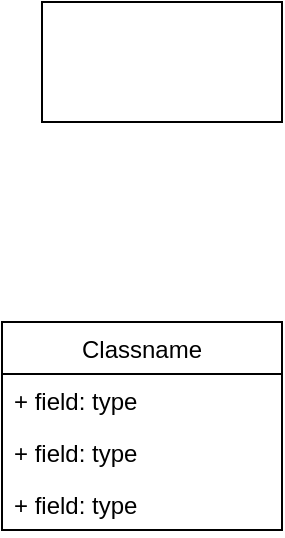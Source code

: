 <mxfile version="13.5.3" type="github">
  <diagram id="wDbm-2zURnW9k7j10IJ0" name="Page-1">
    <mxGraphModel dx="898" dy="542" grid="1" gridSize="10" guides="1" tooltips="1" connect="1" arrows="1" fold="1" page="1" pageScale="1" pageWidth="827" pageHeight="1169" math="0" shadow="0">
      <root>
        <mxCell id="0" />
        <mxCell id="1" parent="0" />
        <mxCell id="iucFjoSQcTGBIin1c3eh-1" value="" style="rounded=0;whiteSpace=wrap;html=1;" parent="1" vertex="1">
          <mxGeometry x="140" y="80" width="120" height="60" as="geometry" />
        </mxCell>
        <mxCell id="v_3ZYqmy4k0CwQI16yYP-1" value="Classname" style="swimlane;fontStyle=0;childLayout=stackLayout;horizontal=1;startSize=26;fillColor=none;horizontalStack=0;resizeParent=1;resizeParentMax=0;resizeLast=0;collapsible=1;marginBottom=0;" vertex="1" parent="1">
          <mxGeometry x="120" y="240" width="140" height="104" as="geometry" />
        </mxCell>
        <mxCell id="v_3ZYqmy4k0CwQI16yYP-2" value="+ field: type" style="text;strokeColor=none;fillColor=none;align=left;verticalAlign=top;spacingLeft=4;spacingRight=4;overflow=hidden;rotatable=0;points=[[0,0.5],[1,0.5]];portConstraint=eastwest;" vertex="1" parent="v_3ZYqmy4k0CwQI16yYP-1">
          <mxGeometry y="26" width="140" height="26" as="geometry" />
        </mxCell>
        <mxCell id="v_3ZYqmy4k0CwQI16yYP-3" value="+ field: type" style="text;strokeColor=none;fillColor=none;align=left;verticalAlign=top;spacingLeft=4;spacingRight=4;overflow=hidden;rotatable=0;points=[[0,0.5],[1,0.5]];portConstraint=eastwest;" vertex="1" parent="v_3ZYqmy4k0CwQI16yYP-1">
          <mxGeometry y="52" width="140" height="26" as="geometry" />
        </mxCell>
        <mxCell id="v_3ZYqmy4k0CwQI16yYP-4" value="+ field: type" style="text;strokeColor=none;fillColor=none;align=left;verticalAlign=top;spacingLeft=4;spacingRight=4;overflow=hidden;rotatable=0;points=[[0,0.5],[1,0.5]];portConstraint=eastwest;" vertex="1" parent="v_3ZYqmy4k0CwQI16yYP-1">
          <mxGeometry y="78" width="140" height="26" as="geometry" />
        </mxCell>
      </root>
    </mxGraphModel>
  </diagram>
</mxfile>
